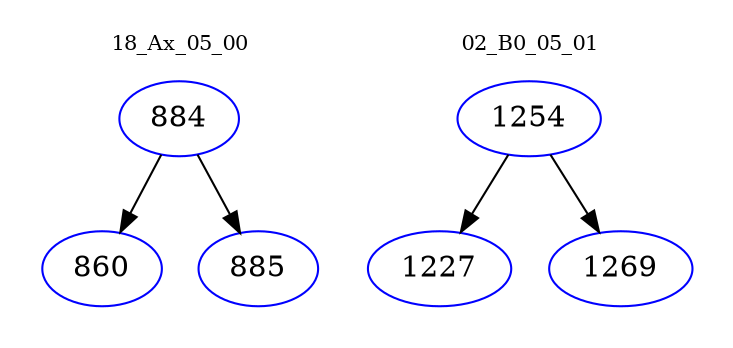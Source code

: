 digraph{
subgraph cluster_0 {
color = white
label = "18_Ax_05_00";
fontsize=10;
T0_884 [label="884", color="blue"]
T0_884 -> T0_860 [color="black"]
T0_860 [label="860", color="blue"]
T0_884 -> T0_885 [color="black"]
T0_885 [label="885", color="blue"]
}
subgraph cluster_1 {
color = white
label = "02_B0_05_01";
fontsize=10;
T1_1254 [label="1254", color="blue"]
T1_1254 -> T1_1227 [color="black"]
T1_1227 [label="1227", color="blue"]
T1_1254 -> T1_1269 [color="black"]
T1_1269 [label="1269", color="blue"]
}
}
